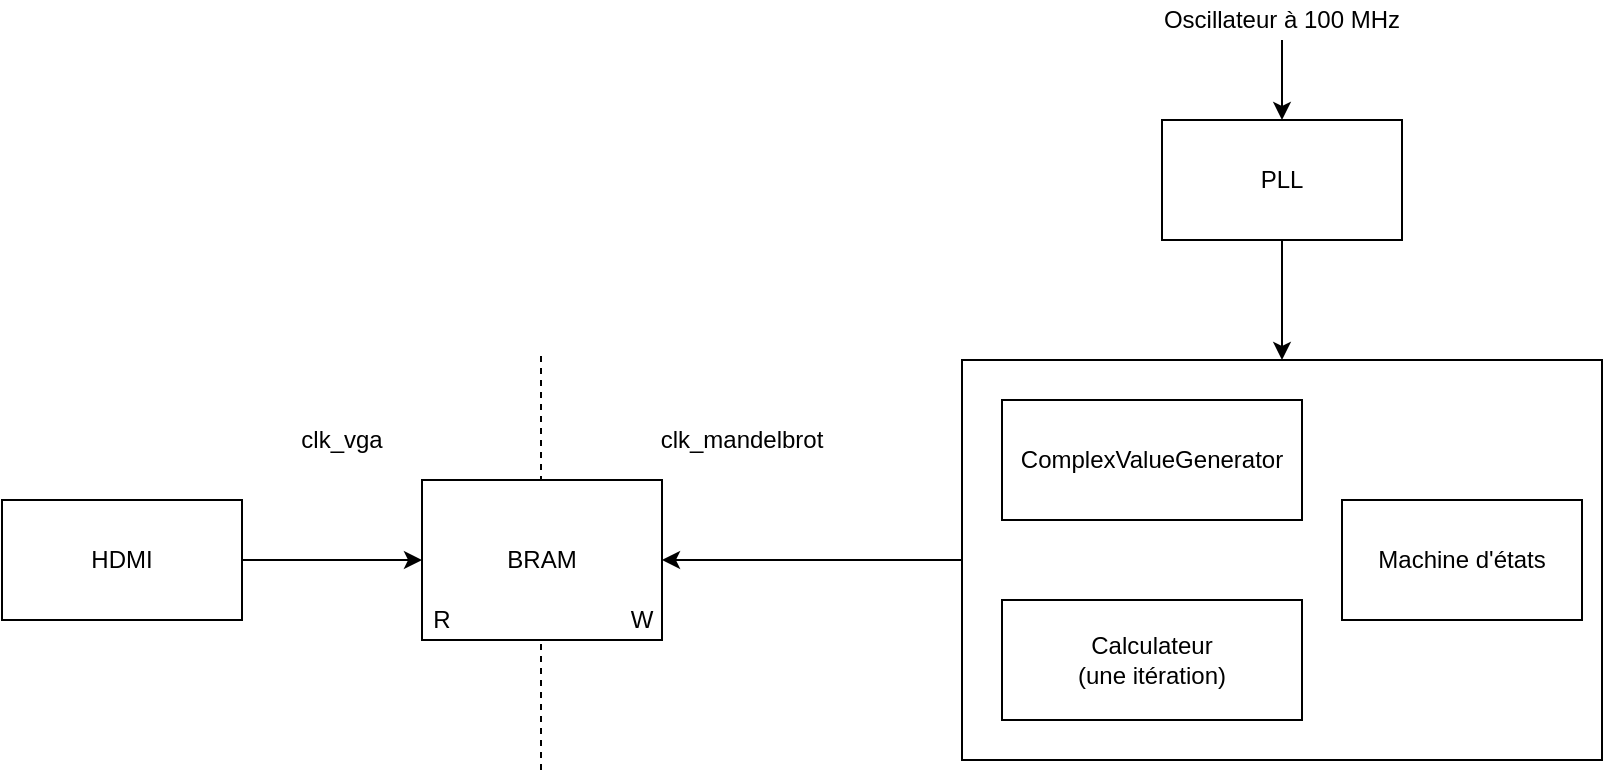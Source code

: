 <mxfile version="12.2.2" type="device" pages="3"><diagram id="6uSh29UqsobEie90U07T" name="Page-1"><mxGraphModel dx="1024" dy="593" grid="1" gridSize="10" guides="1" tooltips="1" connect="1" arrows="1" fold="1" page="1" pageScale="1" pageWidth="1169" pageHeight="827" math="0" shadow="0"><root><mxCell id="0"/><mxCell id="1" parent="0"/><mxCell id="uINwMvJ-zrlAiaHfWEOn-2" value="" style="endArrow=none;dashed=1;html=1;" parent="1" edge="1"><mxGeometry width="50" height="50" relative="1" as="geometry"><mxPoint x="429.5" y="485" as="sourcePoint"/><mxPoint x="429.5" y="275" as="targetPoint"/></mxGeometry></mxCell><mxCell id="uINwMvJ-zrlAiaHfWEOn-1" value="BRAM" style="rounded=0;whiteSpace=wrap;html=1;" parent="1" vertex="1"><mxGeometry x="370" y="340" width="120" height="80" as="geometry"/></mxCell><mxCell id="uINwMvJ-zrlAiaHfWEOn-12" style="edgeStyle=orthogonalEdgeStyle;rounded=0;orthogonalLoop=1;jettySize=auto;html=1;exitX=0;exitY=0.5;exitDx=0;exitDy=0;" parent="1" source="uINwMvJ-zrlAiaHfWEOn-3" target="uINwMvJ-zrlAiaHfWEOn-1" edge="1"><mxGeometry relative="1" as="geometry"/></mxCell><mxCell id="uINwMvJ-zrlAiaHfWEOn-3" value="" style="rounded=0;whiteSpace=wrap;html=1;" parent="1" vertex="1"><mxGeometry x="640" y="280" width="320" height="200" as="geometry"/></mxCell><mxCell id="uINwMvJ-zrlAiaHfWEOn-4" value="ComplexValueGenerator" style="rounded=0;whiteSpace=wrap;html=1;" parent="1" vertex="1"><mxGeometry x="660" y="300" width="150" height="60" as="geometry"/></mxCell><mxCell id="uINwMvJ-zrlAiaHfWEOn-5" value="Calculateur&lt;br&gt;(une itération)" style="rounded=0;whiteSpace=wrap;html=1;" parent="1" vertex="1"><mxGeometry x="660" y="400" width="150" height="60" as="geometry"/></mxCell><mxCell id="uINwMvJ-zrlAiaHfWEOn-6" value="Machine d'états" style="rounded=0;whiteSpace=wrap;html=1;" parent="1" vertex="1"><mxGeometry x="830" y="350" width="120" height="60" as="geometry"/></mxCell><mxCell id="uINwMvJ-zrlAiaHfWEOn-13" style="edgeStyle=orthogonalEdgeStyle;rounded=0;orthogonalLoop=1;jettySize=auto;html=1;entryX=0.5;entryY=0;entryDx=0;entryDy=0;" parent="1" source="uINwMvJ-zrlAiaHfWEOn-7" target="uINwMvJ-zrlAiaHfWEOn-3" edge="1"><mxGeometry relative="1" as="geometry"/></mxCell><mxCell id="uINwMvJ-zrlAiaHfWEOn-7" value="PLL" style="rounded=0;whiteSpace=wrap;html=1;" parent="1" vertex="1"><mxGeometry x="740" y="160" width="120" height="60" as="geometry"/></mxCell><mxCell id="uINwMvJ-zrlAiaHfWEOn-8" value="clk_vga" style="text;html=1;strokeColor=none;fillColor=none;align=center;verticalAlign=middle;whiteSpace=wrap;rounded=0;" parent="1" vertex="1"><mxGeometry x="310" y="310" width="40" height="20" as="geometry"/></mxCell><mxCell id="uINwMvJ-zrlAiaHfWEOn-9" value="clk_mandelbrot" style="text;html=1;strokeColor=none;fillColor=none;align=center;verticalAlign=middle;whiteSpace=wrap;rounded=0;" parent="1" vertex="1"><mxGeometry x="510" y="310" width="40" height="20" as="geometry"/></mxCell><mxCell id="uINwMvJ-zrlAiaHfWEOn-11" value="" style="edgeStyle=orthogonalEdgeStyle;rounded=0;orthogonalLoop=1;jettySize=auto;html=1;" parent="1" source="uINwMvJ-zrlAiaHfWEOn-10" target="uINwMvJ-zrlAiaHfWEOn-7" edge="1"><mxGeometry relative="1" as="geometry"/></mxCell><mxCell id="uINwMvJ-zrlAiaHfWEOn-10" value="Oscillateur à 100 MHz" style="text;html=1;strokeColor=none;fillColor=none;align=center;verticalAlign=middle;whiteSpace=wrap;rounded=0;" parent="1" vertex="1"><mxGeometry x="730" y="100" width="140" height="20" as="geometry"/></mxCell><mxCell id="uINwMvJ-zrlAiaHfWEOn-15" style="edgeStyle=orthogonalEdgeStyle;rounded=0;orthogonalLoop=1;jettySize=auto;html=1;" parent="1" source="uINwMvJ-zrlAiaHfWEOn-14" target="uINwMvJ-zrlAiaHfWEOn-1" edge="1"><mxGeometry relative="1" as="geometry"/></mxCell><mxCell id="uINwMvJ-zrlAiaHfWEOn-14" value="HDMI" style="rounded=0;whiteSpace=wrap;html=1;" parent="1" vertex="1"><mxGeometry x="160" y="350" width="120" height="60" as="geometry"/></mxCell><mxCell id="uINwMvJ-zrlAiaHfWEOn-16" value="R" style="text;html=1;strokeColor=none;fillColor=none;align=center;verticalAlign=middle;whiteSpace=wrap;rounded=0;" parent="1" vertex="1"><mxGeometry x="360" y="400" width="40" height="20" as="geometry"/></mxCell><mxCell id="uINwMvJ-zrlAiaHfWEOn-17" value="W" style="text;html=1;strokeColor=none;fillColor=none;align=center;verticalAlign=middle;whiteSpace=wrap;rounded=0;" parent="1" vertex="1"><mxGeometry x="460" y="400" width="40" height="20" as="geometry"/></mxCell></root></mxGraphModel></diagram><diagram id="dyAbdDl3uApgJ-lvfLtX" name="Page-2"><mxGraphModel dx="2374" dy="698" grid="1" gridSize="10" guides="1" tooltips="1" connect="1" arrows="1" fold="1" page="1" pageScale="1" pageWidth="1169" pageHeight="827" math="0" shadow="0"><root><mxCell id="CDh58kRfmwzvpzIaVB3S-0"/><mxCell id="CDh58kRfmwzvpzIaVB3S-1" parent="CDh58kRfmwzvpzIaVB3S-0"/><mxCell id="CDh58kRfmwzvpzIaVB3S-3" value="ComplexValueGenerator" style="rounded=0;whiteSpace=wrap;html=1;" parent="CDh58kRfmwzvpzIaVB3S-1" vertex="1"><mxGeometry x="394" y="90" width="380" height="160" as="geometry"/></mxCell><mxCell id="CDh58kRfmwzvpzIaVB3S-4" value="Calculateur&lt;br&gt;(une itération)" style="rounded=0;whiteSpace=wrap;html=1;" parent="CDh58kRfmwzvpzIaVB3S-1" vertex="1"><mxGeometry x="394" y="372" width="380" height="120" as="geometry"/></mxCell><mxCell id="CDh58kRfmwzvpzIaVB3S-5" value="Machine d'états" style="rounded=0;whiteSpace=wrap;html=1;" parent="CDh58kRfmwzvpzIaVB3S-1" vertex="1"><mxGeometry x="894" y="367" width="120" height="113" as="geometry"/></mxCell><mxCell id="CDh58kRfmwzvpzIaVB3S-6" value="next_value" style="text;html=1;strokeColor=none;fillColor=none;align=left;verticalAlign=middle;whiteSpace=wrap;rounded=0;" parent="CDh58kRfmwzvpzIaVB3S-1" vertex="1"><mxGeometry x="404" y="100" width="40" height="20" as="geometry"/></mxCell><mxCell id="CDh58kRfmwzvpzIaVB3S-7" value="c_inc_RE" style="text;html=1;strokeColor=none;fillColor=none;align=left;verticalAlign=middle;whiteSpace=wrap;rounded=0;" parent="CDh58kRfmwzvpzIaVB3S-1" vertex="1"><mxGeometry x="404" y="130" width="40" height="20" as="geometry"/></mxCell><mxCell id="CDh58kRfmwzvpzIaVB3S-9" value="c_inc_IM" style="text;html=1;strokeColor=none;fillColor=none;align=left;verticalAlign=middle;whiteSpace=wrap;rounded=0;" parent="CDh58kRfmwzvpzIaVB3S-1" vertex="1"><mxGeometry x="404" y="160" width="40" height="20" as="geometry"/></mxCell><mxCell id="CDh58kRfmwzvpzIaVB3S-10" value="c_top_left_RE" style="text;html=1;strokeColor=none;fillColor=none;align=left;verticalAlign=middle;whiteSpace=wrap;rounded=0;" parent="CDh58kRfmwzvpzIaVB3S-1" vertex="1"><mxGeometry x="404" y="190" width="40" height="20" as="geometry"/></mxCell><mxCell id="CDh58kRfmwzvpzIaVB3S-11" value="C_top_left_IM" style="text;html=1;strokeColor=none;fillColor=none;align=left;verticalAlign=middle;whiteSpace=wrap;rounded=0;" parent="CDh58kRfmwzvpzIaVB3S-1" vertex="1"><mxGeometry x="404" y="220" width="40" height="20" as="geometry"/></mxCell><mxCell id="CDh58kRfmwzvpzIaVB3S-12" value="c_real" style="text;html=1;strokeColor=none;fillColor=none;align=right;verticalAlign=middle;whiteSpace=wrap;rounded=0;" parent="CDh58kRfmwzvpzIaVB3S-1" vertex="1"><mxGeometry x="724" y="100" width="40" height="20" as="geometry"/></mxCell><mxCell id="CDh58kRfmwzvpzIaVB3S-13" value="c_imaginary" style="text;html=1;strokeColor=none;fillColor=none;align=right;verticalAlign=middle;whiteSpace=wrap;rounded=0;" parent="CDh58kRfmwzvpzIaVB3S-1" vertex="1"><mxGeometry x="724" y="130" width="40" height="20" as="geometry"/></mxCell><mxCell id="CDh58kRfmwzvpzIaVB3S-14" value="x_screen" style="text;html=1;strokeColor=none;fillColor=none;align=right;verticalAlign=middle;whiteSpace=wrap;rounded=0;" parent="CDh58kRfmwzvpzIaVB3S-1" vertex="1"><mxGeometry x="724" y="160" width="40" height="20" as="geometry"/></mxCell><mxCell id="CDh58kRfmwzvpzIaVB3S-16" value="y_screen" style="text;html=1;strokeColor=none;fillColor=none;align=right;verticalAlign=middle;whiteSpace=wrap;rounded=0;" parent="CDh58kRfmwzvpzIaVB3S-1" vertex="1"><mxGeometry x="724" y="190" width="40" height="20" as="geometry"/></mxCell><mxCell id="CDh58kRfmwzvpzIaVB3S-17" value="Zrn" style="text;html=1;strokeColor=none;fillColor=none;align=left;verticalAlign=middle;whiteSpace=wrap;rounded=0;" parent="CDh58kRfmwzvpzIaVB3S-1" vertex="1"><mxGeometry x="404" y="382" width="40" height="20" as="geometry"/></mxCell><mxCell id="CDh58kRfmwzvpzIaVB3S-19" value="Zin" style="text;html=1;strokeColor=none;fillColor=none;align=left;verticalAlign=middle;whiteSpace=wrap;rounded=0;" parent="CDh58kRfmwzvpzIaVB3S-1" vertex="1"><mxGeometry x="404" y="405" width="40" height="20" as="geometry"/></mxCell><mxCell id="CDh58kRfmwzvpzIaVB3S-20" value="Cr" style="text;html=1;strokeColor=none;fillColor=none;align=left;verticalAlign=middle;whiteSpace=wrap;rounded=0;" parent="CDh58kRfmwzvpzIaVB3S-1" vertex="1"><mxGeometry x="404" y="427" width="40" height="20" as="geometry"/></mxCell><mxCell id="CDh58kRfmwzvpzIaVB3S-21" value="Ci" style="text;html=1;strokeColor=none;fillColor=none;align=left;verticalAlign=middle;whiteSpace=wrap;rounded=0;" parent="CDh58kRfmwzvpzIaVB3S-1" vertex="1"><mxGeometry x="404" y="452" width="40" height="20" as="geometry"/></mxCell><mxCell id="CDh58kRfmwzvpzIaVB3S-22" value="Zr(n+1)" style="text;html=1;strokeColor=none;fillColor=none;align=right;verticalAlign=middle;whiteSpace=wrap;rounded=0;" parent="CDh58kRfmwzvpzIaVB3S-1" vertex="1"><mxGeometry x="724" y="382" width="40" height="20" as="geometry"/></mxCell><mxCell id="CDh58kRfmwzvpzIaVB3S-24" value="Zi(n+1)" style="text;html=1;strokeColor=none;fillColor=none;align=right;verticalAlign=middle;whiteSpace=wrap;rounded=0;" parent="CDh58kRfmwzvpzIaVB3S-1" vertex="1"><mxGeometry x="724" y="407" width="40" height="20" as="geometry"/></mxCell><mxCell id="CDh58kRfmwzvpzIaVB3S-25" value="somme_diverg" style="text;html=1;strokeColor=none;fillColor=none;align=right;verticalAlign=middle;whiteSpace=wrap;rounded=0;" parent="CDh58kRfmwzvpzIaVB3S-1" vertex="1"><mxGeometry x="724" y="432" width="40" height="20" as="geometry"/></mxCell><mxCell id="CDh58kRfmwzvpzIaVB3S-29" value="" style="endArrow=none;html=1;entryX=0;entryY=0.594;entryDx=0;entryDy=0;entryPerimeter=0;" parent="CDh58kRfmwzvpzIaVB3S-1" target="CDh58kRfmwzvpzIaVB3S-4" edge="1"><mxGeometry width="50" height="50" relative="1" as="geometry"><mxPoint x="774" y="110" as="sourcePoint"/><mxPoint x="394" y="400" as="targetPoint"/><Array as="points"><mxPoint x="834" y="110"/><mxPoint x="834" y="280"/><mxPoint x="334" y="285"/><mxPoint x="334" y="443"/></Array></mxGeometry></mxCell><mxCell id="CDh58kRfmwzvpzIaVB3S-30" value="" style="endArrow=none;html=1;exitX=1.005;exitY=0.316;exitDx=0;exitDy=0;exitPerimeter=0;entryX=0;entryY=0.75;entryDx=0;entryDy=0;" parent="CDh58kRfmwzvpzIaVB3S-1" source="CDh58kRfmwzvpzIaVB3S-3" target="CDh58kRfmwzvpzIaVB3S-4" edge="1"><mxGeometry width="50" height="50" relative="1" as="geometry"><mxPoint x="759" y="133" as="sourcePoint"/><mxPoint x="379.0" y="423" as="targetPoint"/><Array as="points"><mxPoint x="814" y="140"/><mxPoint x="814" y="270"/><mxPoint x="314" y="270"/><mxPoint x="314" y="462"/></Array></mxGeometry></mxCell><mxCell id="CDh58kRfmwzvpzIaVB3S-31" value="" style="endArrow=none;html=1;entryX=0;entryY=0.359;entryDx=0;entryDy=0;entryPerimeter=0;" parent="CDh58kRfmwzvpzIaVB3S-1" target="CDh58kRfmwzvpzIaVB3S-4" edge="1"><mxGeometry width="50" height="50" relative="1" as="geometry"><mxPoint x="894" y="400" as="sourcePoint"/><mxPoint x="391.72" y="415.2" as="targetPoint"/><Array as="points"><mxPoint x="844" y="400"/><mxPoint x="844" y="300"/><mxPoint x="354" y="300"/><mxPoint x="354" y="415"/></Array></mxGeometry></mxCell><mxCell id="CDh58kRfmwzvpzIaVB3S-32" value="" style="endArrow=none;html=1;entryX=0.002;entryY=0.165;entryDx=0;entryDy=0;entryPerimeter=0;" parent="CDh58kRfmwzvpzIaVB3S-1" target="CDh58kRfmwzvpzIaVB3S-4" edge="1"><mxGeometry width="50" height="50" relative="1" as="geometry"><mxPoint x="894" y="420" as="sourcePoint"/><mxPoint x="394" y="392" as="targetPoint"/><Array as="points"><mxPoint x="824" y="420"/><mxPoint x="824" y="320"/><mxPoint x="374" y="320"/><mxPoint x="374" y="392"/></Array></mxGeometry></mxCell><mxCell id="CDh58kRfmwzvpzIaVB3S-33" value="" style="endArrow=none;html=1;entryX=0;entryY=0.612;entryDx=0;entryDy=0;entryPerimeter=0;" parent="CDh58kRfmwzvpzIaVB3S-1" target="CDh58kRfmwzvpzIaVB3S-5" edge="1"><mxGeometry width="50" height="50" relative="1" as="geometry"><mxPoint x="774" y="392" as="sourcePoint"/><mxPoint x="876" y="437" as="targetPoint"/><Array as="points"><mxPoint x="804" y="392"/><mxPoint x="804" y="436"/></Array></mxGeometry></mxCell><mxCell id="CDh58kRfmwzvpzIaVB3S-34" value="" style="endArrow=none;html=1;entryX=0;entryY=0.75;entryDx=0;entryDy=0;" parent="CDh58kRfmwzvpzIaVB3S-1" target="CDh58kRfmwzvpzIaVB3S-5" edge="1"><mxGeometry width="50" height="50" relative="1" as="geometry"><mxPoint x="774" y="417" as="sourcePoint"/><mxPoint x="873.76" y="462.448" as="targetPoint"/><Array as="points"><mxPoint x="794" y="417"/><mxPoint x="794" y="451"/></Array></mxGeometry></mxCell><mxCell id="CDh58kRfmwzvpzIaVB3S-35" value="BRAM" style="rounded=0;whiteSpace=wrap;html=1;" parent="CDh58kRfmwzvpzIaVB3S-1" vertex="1"><mxGeometry x="1054" y="369" width="115" height="113" as="geometry"/></mxCell><mxCell id="IBievpp_q9UmQLqSPtjK-0" value="Add" style="text;html=1;strokeColor=none;fillColor=none;align=left;verticalAlign=middle;whiteSpace=wrap;rounded=0;" parent="CDh58kRfmwzvpzIaVB3S-1" vertex="1"><mxGeometry x="1064" y="390" width="40" height="20" as="geometry"/></mxCell><mxCell id="IBievpp_q9UmQLqSPtjK-2" value="data" style="text;html=1;strokeColor=none;fillColor=none;align=left;verticalAlign=middle;whiteSpace=wrap;rounded=0;" parent="CDh58kRfmwzvpzIaVB3S-1" vertex="1"><mxGeometry x="1064" y="413" width="40" height="20" as="geometry"/></mxCell><mxCell id="IBievpp_q9UmQLqSPtjK-4" value="we" style="text;html=1;strokeColor=none;fillColor=none;align=left;verticalAlign=middle;whiteSpace=wrap;rounded=0;" parent="CDh58kRfmwzvpzIaVB3S-1" vertex="1"><mxGeometry x="1064" y="435" width="40" height="20" as="geometry"/></mxCell><mxCell id="o9ekhcMoLAnEQF7Mk-5W-1" value="" style="endArrow=none;html=1;" parent="CDh58kRfmwzvpzIaVB3S-1" edge="1"><mxGeometry width="50" height="50" relative="1" as="geometry"><mxPoint x="893" y="377" as="sourcePoint"/><mxPoint x="394" y="110" as="targetPoint"/><Array as="points"><mxPoint x="864" y="377"/><mxPoint x="864" y="70"/><mxPoint x="364" y="70"/><mxPoint x="364" y="110"/></Array></mxGeometry></mxCell><mxCell id="o9ekhcMoLAnEQF7Mk-5W-5" value="" style="endArrow=none;html=1;" parent="CDh58kRfmwzvpzIaVB3S-1" edge="1"><mxGeometry width="50" height="50" relative="1" as="geometry"><mxPoint x="1014" y="446" as="sourcePoint"/><mxPoint x="1054" y="446" as="targetPoint"/></mxGeometry></mxCell><mxCell id="o9ekhcMoLAnEQF7Mk-5W-6" value="" style="endArrow=none;html=1;" parent="CDh58kRfmwzvpzIaVB3S-1" edge="1"><mxGeometry width="50" height="50" relative="1" as="geometry"><mxPoint x="1014" y="424.5" as="sourcePoint"/><mxPoint x="1054" y="424.5" as="targetPoint"/></mxGeometry></mxCell><mxCell id="o9ekhcMoLAnEQF7Mk-5W-7" value="" style="endArrow=none;html=1;" parent="CDh58kRfmwzvpzIaVB3S-1" edge="1"><mxGeometry width="50" height="50" relative="1" as="geometry"><mxPoint x="1014" y="400" as="sourcePoint"/><mxPoint x="1054" y="400" as="targetPoint"/></mxGeometry></mxCell><mxCell id="LOCyjAiC-47GTdMBzrMR-2" style="edgeStyle=orthogonalEdgeStyle;rounded=0;orthogonalLoop=1;jettySize=auto;html=1;exitX=1;exitY=0.5;exitDx=0;exitDy=-5;exitPerimeter=0;entryX=0;entryY=0.314;entryDx=0;entryDy=0;entryPerimeter=0;endArrow=none;endFill=0;" edge="1" parent="CDh58kRfmwzvpzIaVB3S-1" source="LOCyjAiC-47GTdMBzrMR-0" target="CDh58kRfmwzvpzIaVB3S-3"><mxGeometry relative="1" as="geometry"/></mxCell><mxCell id="LOCyjAiC-47GTdMBzrMR-5" style="edgeStyle=orthogonalEdgeStyle;rounded=0;orthogonalLoop=1;jettySize=auto;html=1;exitX=0.3;exitY=1;exitDx=10;exitDy=0;exitPerimeter=0;entryX=1;entryY=0.5;entryDx=0;entryDy=0;endArrow=none;endFill=0;" edge="1" parent="CDh58kRfmwzvpzIaVB3S-1" source="LOCyjAiC-47GTdMBzrMR-0" target="LOCyjAiC-47GTdMBzrMR-3"><mxGeometry relative="1" as="geometry"><Array as="points"><mxPoint x="144" y="180"/><mxPoint x="144" y="180"/></Array></mxGeometry></mxCell><UserObject label="Mux" id="LOCyjAiC-47GTdMBzrMR-0"><mxCell style="shadow=0;dashed=0;align=center;html=1;strokeWidth=1;shape=mxgraph.electrical.abstract.mux2;" vertex="1" parent="CDh58kRfmwzvpzIaVB3S-1"><mxGeometry x="144" y="110" width="50" height="70" as="geometry"/></mxCell></UserObject><mxCell id="LOCyjAiC-47GTdMBzrMR-3" value="compt_zoom_s" style="text;html=1;strokeColor=none;fillColor=none;align=center;verticalAlign=middle;whiteSpace=wrap;rounded=0;" vertex="1" parent="CDh58kRfmwzvpzIaVB3S-1"><mxGeometry x="4" y="170" width="100" height="20" as="geometry"/></mxCell><mxCell id="LOCyjAiC-47GTdMBzrMR-7" value="stepx_0" style="text;html=1;strokeColor=none;fillColor=none;align=center;verticalAlign=middle;whiteSpace=wrap;rounded=0;" vertex="1" parent="CDh58kRfmwzvpzIaVB3S-1"><mxGeometry x="94" y="117" width="40" height="20" as="geometry"/></mxCell><mxCell id="LOCyjAiC-47GTdMBzrMR-8" value="stepx_1" style="text;html=1;strokeColor=none;fillColor=none;align=center;verticalAlign=middle;whiteSpace=wrap;rounded=0;" vertex="1" parent="CDh58kRfmwzvpzIaVB3S-1"><mxGeometry x="94" y="140" width="40" height="20" as="geometry"/></mxCell><mxCell id="LOCyjAiC-47GTdMBzrMR-9" style="edgeStyle=orthogonalEdgeStyle;rounded=0;orthogonalLoop=1;jettySize=auto;html=1;exitX=0.3;exitY=1;exitDx=10;exitDy=0;exitPerimeter=0;entryX=1;entryY=0.5;entryDx=0;entryDy=0;endArrow=none;endFill=0;" edge="1" parent="CDh58kRfmwzvpzIaVB3S-1" source="LOCyjAiC-47GTdMBzrMR-10" target="LOCyjAiC-47GTdMBzrMR-11"><mxGeometry relative="1" as="geometry"><Array as="points"><mxPoint x="144" y="270"/><mxPoint x="144" y="270"/></Array></mxGeometry></mxCell><mxCell id="LOCyjAiC-47GTdMBzrMR-16" style="edgeStyle=orthogonalEdgeStyle;rounded=0;orthogonalLoop=1;jettySize=auto;html=1;exitX=1;exitY=0.5;exitDx=0;exitDy=-5;exitPerimeter=0;entryX=0;entryY=0.5;entryDx=0;entryDy=0;endArrow=none;endFill=0;" edge="1" parent="CDh58kRfmwzvpzIaVB3S-1" source="LOCyjAiC-47GTdMBzrMR-10" target="CDh58kRfmwzvpzIaVB3S-3"><mxGeometry relative="1" as="geometry"><Array as="points"><mxPoint x="224" y="230"/><mxPoint x="224" y="170"/></Array></mxGeometry></mxCell><UserObject label="Mux" id="LOCyjAiC-47GTdMBzrMR-10"><mxCell style="shadow=0;dashed=0;align=center;html=1;strokeWidth=1;shape=mxgraph.electrical.abstract.mux2;" vertex="1" parent="CDh58kRfmwzvpzIaVB3S-1"><mxGeometry x="144" y="200" width="50" height="70" as="geometry"/></mxCell></UserObject><mxCell id="LOCyjAiC-47GTdMBzrMR-11" value="compt_zoom_s" style="text;html=1;strokeColor=none;fillColor=none;align=center;verticalAlign=middle;whiteSpace=wrap;rounded=0;" vertex="1" parent="CDh58kRfmwzvpzIaVB3S-1"><mxGeometry x="4" y="260" width="100" height="20" as="geometry"/></mxCell><mxCell id="LOCyjAiC-47GTdMBzrMR-12" value="stepy_0" style="text;html=1;strokeColor=none;fillColor=none;align=center;verticalAlign=middle;whiteSpace=wrap;rounded=0;" vertex="1" parent="CDh58kRfmwzvpzIaVB3S-1"><mxGeometry x="94" y="207" width="40" height="20" as="geometry"/></mxCell><mxCell id="LOCyjAiC-47GTdMBzrMR-13" value="stepy1" style="text;html=1;strokeColor=none;fillColor=none;align=center;verticalAlign=middle;whiteSpace=wrap;rounded=0;" vertex="1" parent="CDh58kRfmwzvpzIaVB3S-1"><mxGeometry x="94" y="230" width="40" height="20" as="geometry"/></mxCell><mxCell id="LOCyjAiC-47GTdMBzrMR-18" style="edgeStyle=orthogonalEdgeStyle;rounded=0;orthogonalLoop=1;jettySize=auto;html=1;exitX=0.3;exitY=1;exitDx=10;exitDy=0;exitPerimeter=0;entryX=1;entryY=0.5;entryDx=0;entryDy=0;endArrow=none;endFill=0;" edge="1" parent="CDh58kRfmwzvpzIaVB3S-1" source="LOCyjAiC-47GTdMBzrMR-19" target="LOCyjAiC-47GTdMBzrMR-20"><mxGeometry relative="1" as="geometry"><Array as="points"><mxPoint x="139" y="357"/><mxPoint x="139" y="357"/></Array></mxGeometry></mxCell><mxCell id="LOCyjAiC-47GTdMBzrMR-23" style="edgeStyle=orthogonalEdgeStyle;rounded=0;orthogonalLoop=1;jettySize=auto;html=1;exitX=1;exitY=0.5;exitDx=0;exitDy=-5;exitPerimeter=0;entryX=0;entryY=0.688;entryDx=0;entryDy=0;entryPerimeter=0;endArrow=none;endFill=0;" edge="1" parent="CDh58kRfmwzvpzIaVB3S-1" source="LOCyjAiC-47GTdMBzrMR-19" target="CDh58kRfmwzvpzIaVB3S-3"><mxGeometry relative="1" as="geometry"><Array as="points"><mxPoint x="244" y="317"/><mxPoint x="244" y="200"/></Array></mxGeometry></mxCell><UserObject label="Mux" id="LOCyjAiC-47GTdMBzrMR-19"><mxCell style="shadow=0;dashed=0;align=center;html=1;strokeWidth=1;shape=mxgraph.electrical.abstract.mux2;" vertex="1" parent="CDh58kRfmwzvpzIaVB3S-1"><mxGeometry x="139" y="287" width="50" height="70" as="geometry"/></mxCell></UserObject><mxCell id="LOCyjAiC-47GTdMBzrMR-20" value="compt_zoom_s" style="text;html=1;strokeColor=none;fillColor=none;align=center;verticalAlign=middle;whiteSpace=wrap;rounded=0;" vertex="1" parent="CDh58kRfmwzvpzIaVB3S-1"><mxGeometry x="-1" y="347" width="100" height="20" as="geometry"/></mxCell><mxCell id="LOCyjAiC-47GTdMBzrMR-21" value="top_left_RE_0" style="text;html=1;strokeColor=none;fillColor=none;align=center;verticalAlign=middle;whiteSpace=wrap;rounded=0;" vertex="1" parent="CDh58kRfmwzvpzIaVB3S-1"><mxGeometry x="74" y="297" width="40" height="20" as="geometry"/></mxCell><mxCell id="LOCyjAiC-47GTdMBzrMR-22" value="top_left_RE_1" style="text;html=1;strokeColor=none;fillColor=none;align=center;verticalAlign=middle;whiteSpace=wrap;rounded=0;" vertex="1" parent="CDh58kRfmwzvpzIaVB3S-1"><mxGeometry x="74" y="317" width="40" height="20" as="geometry"/></mxCell><mxCell id="LOCyjAiC-47GTdMBzrMR-24" style="edgeStyle=orthogonalEdgeStyle;rounded=0;orthogonalLoop=1;jettySize=auto;html=1;exitX=0.3;exitY=1;exitDx=10;exitDy=0;exitPerimeter=0;entryX=1;entryY=0.5;entryDx=0;entryDy=0;endArrow=none;endFill=0;" edge="1" parent="CDh58kRfmwzvpzIaVB3S-1" source="LOCyjAiC-47GTdMBzrMR-25" target="LOCyjAiC-47GTdMBzrMR-26"><mxGeometry relative="1" as="geometry"><Array as="points"><mxPoint x="139" y="440.5"/><mxPoint x="139" y="440.5"/></Array></mxGeometry></mxCell><mxCell id="LOCyjAiC-47GTdMBzrMR-29" style="edgeStyle=orthogonalEdgeStyle;rounded=0;orthogonalLoop=1;jettySize=auto;html=1;exitX=1;exitY=0.5;exitDx=0;exitDy=-5;exitPerimeter=0;entryX=0;entryY=0.893;entryDx=0;entryDy=0;entryPerimeter=0;endArrow=none;endFill=0;" edge="1" parent="CDh58kRfmwzvpzIaVB3S-1" source="LOCyjAiC-47GTdMBzrMR-25" target="CDh58kRfmwzvpzIaVB3S-3"><mxGeometry relative="1" as="geometry"><Array as="points"><mxPoint x="264" y="400"/><mxPoint x="264" y="233"/></Array></mxGeometry></mxCell><UserObject label="Mux" id="LOCyjAiC-47GTdMBzrMR-25"><mxCell style="shadow=0;dashed=0;align=center;html=1;strokeWidth=1;shape=mxgraph.electrical.abstract.mux2;" vertex="1" parent="CDh58kRfmwzvpzIaVB3S-1"><mxGeometry x="139" y="370.5" width="50" height="70" as="geometry"/></mxCell></UserObject><mxCell id="LOCyjAiC-47GTdMBzrMR-26" value="compt_zoom_s" style="text;html=1;strokeColor=none;fillColor=none;align=center;verticalAlign=middle;whiteSpace=wrap;rounded=0;" vertex="1" parent="CDh58kRfmwzvpzIaVB3S-1"><mxGeometry x="-1" y="430.5" width="100" height="20" as="geometry"/></mxCell><mxCell id="LOCyjAiC-47GTdMBzrMR-27" value="top_left_IM_0" style="text;html=1;strokeColor=none;fillColor=none;align=center;verticalAlign=middle;whiteSpace=wrap;rounded=0;" vertex="1" parent="CDh58kRfmwzvpzIaVB3S-1"><mxGeometry x="74" y="380.5" width="40" height="20" as="geometry"/></mxCell><mxCell id="LOCyjAiC-47GTdMBzrMR-28" value="top_left_IM_1" style="text;html=1;strokeColor=none;fillColor=none;align=center;verticalAlign=middle;whiteSpace=wrap;rounded=0;" vertex="1" parent="CDh58kRfmwzvpzIaVB3S-1"><mxGeometry x="74" y="400.5" width="40" height="20" as="geometry"/></mxCell></root></mxGraphModel></diagram><diagram id="N9x3BBQzdzP6yXqIsaFb" name="state_machine"><mxGraphModel dx="853" dy="494" grid="1" gridSize="10" guides="1" tooltips="1" connect="1" arrows="1" fold="1" page="1" pageScale="1" pageWidth="1169" pageHeight="827" math="0" shadow="0"><root><mxCell id="bExoU1aoWtaRNqKyE-4--0"/><mxCell id="bExoU1aoWtaRNqKyE-4--1" parent="bExoU1aoWtaRNqKyE-4--0"/><mxCell id="bExoU1aoWtaRNqKyE-4--4" value="" style="edgeStyle=orthogonalEdgeStyle;rounded=0;orthogonalLoop=1;jettySize=auto;html=1;endArrow=classic;endFill=1;" edge="1" parent="bExoU1aoWtaRNqKyE-4--1" source="bExoU1aoWtaRNqKyE-4--2" target="bExoU1aoWtaRNqKyE-4--3"><mxGeometry relative="1" as="geometry"/></mxCell><mxCell id="bExoU1aoWtaRNqKyE-4--2" value="idle" style="ellipse;whiteSpace=wrap;html=1;aspect=fixed;" vertex="1" parent="bExoU1aoWtaRNqKyE-4--1"><mxGeometry x="440" y="80" width="80" height="80" as="geometry"/></mxCell><mxCell id="bExoU1aoWtaRNqKyE-4--6" value="" style="edgeStyle=orthogonalEdgeStyle;rounded=0;orthogonalLoop=1;jettySize=auto;html=1;endArrow=classic;endFill=1;" edge="1" parent="bExoU1aoWtaRNqKyE-4--1" source="bExoU1aoWtaRNqKyE-4--3" target="bExoU1aoWtaRNqKyE-4--5"><mxGeometry relative="1" as="geometry"/></mxCell><mxCell id="bExoU1aoWtaRNqKyE-4--3" value="itération" style="ellipse;whiteSpace=wrap;html=1;aspect=fixed;" vertex="1" parent="bExoU1aoWtaRNqKyE-4--1"><mxGeometry x="440" y="319.5" width="80" height="80" as="geometry"/></mxCell><mxCell id="bExoU1aoWtaRNqKyE-4--9" style="edgeStyle=orthogonalEdgeStyle;rounded=0;orthogonalLoop=1;jettySize=auto;html=1;exitX=0.5;exitY=0;exitDx=0;exitDy=0;entryX=0;entryY=0;entryDx=0;entryDy=0;endArrow=classic;endFill=1;curved=1;" edge="1" parent="bExoU1aoWtaRNqKyE-4--1" source="bExoU1aoWtaRNqKyE-4--5" target="bExoU1aoWtaRNqKyE-4--3"><mxGeometry relative="1" as="geometry"><Array as="points"><mxPoint x="240" y="300"/><mxPoint x="452" y="300"/></Array></mxGeometry></mxCell><mxCell id="bExoU1aoWtaRNqKyE-4--5" value="write_mem" style="ellipse;whiteSpace=wrap;html=1;aspect=fixed;" vertex="1" parent="bExoU1aoWtaRNqKyE-4--1"><mxGeometry x="200" y="319.5" width="80" height="80" as="geometry"/></mxCell><mxCell id="bExoU1aoWtaRNqKyE-4--8" style="edgeStyle=orthogonalEdgeStyle;rounded=0;orthogonalLoop=1;jettySize=auto;html=1;entryX=0.5;entryY=0;entryDx=0;entryDy=0;endArrow=classic;endFill=1;" edge="1" parent="bExoU1aoWtaRNqKyE-4--1" source="bExoU1aoWtaRNqKyE-4--7" target="bExoU1aoWtaRNqKyE-4--2"><mxGeometry relative="1" as="geometry"/></mxCell><mxCell id="bExoU1aoWtaRNqKyE-4--7" value="reset = '1'" style="text;html=1;resizable=0;points=[];autosize=1;align=left;verticalAlign=top;spacingTop=-4;" vertex="1" parent="bExoU1aoWtaRNqKyE-4--1"><mxGeometry x="445" y="40" width="70" height="20" as="geometry"/></mxCell><mxCell id="bExoU1aoWtaRNqKyE-4--10" style="edgeStyle=orthogonalEdgeStyle;curved=1;rounded=0;orthogonalLoop=1;jettySize=auto;html=1;entryX=0.5;entryY=1;entryDx=0;entryDy=0;endArrow=classic;endFill=1;" edge="1" parent="bExoU1aoWtaRNqKyE-4--1" source="bExoU1aoWtaRNqKyE-4--3" target="bExoU1aoWtaRNqKyE-4--3"><mxGeometry relative="1" as="geometry"><Array as="points"><mxPoint x="540" y="359.5"/><mxPoint x="540" y="419.5"/><mxPoint x="480" y="419.5"/></Array></mxGeometry></mxCell><mxCell id="bExoU1aoWtaRNqKyE-4--11" value="Zr_in = 0&lt;br&gt;Zi_in = 0&lt;br&gt;iter =&amp;nbsp;&lt;br&gt;next_val = 0&lt;br&gt;we = 0" style="text;html=1;resizable=0;points=[];autosize=1;align=left;verticalAlign=top;spacingTop=-4;" vertex="1" parent="bExoU1aoWtaRNqKyE-4--1"><mxGeometry x="494" y="170" width="80" height="70" as="geometry"/></mxCell><mxCell id="bExoU1aoWtaRNqKyE-4--13" value="comp = 1 and iter &amp;lt; 200&lt;br&gt;&lt;br&gt;iter = iter+1&lt;br&gt;Zi_in = Zi_out&lt;br&gt;Zr_in = Zr_out&lt;br&gt;next_val = 0&lt;br&gt;we = 0" style="text;html=1;resizable=0;points=[];autosize=1;align=left;verticalAlign=top;spacingTop=-4;" vertex="1" parent="bExoU1aoWtaRNqKyE-4--1"><mxGeometry x="540" y="390" width="140" height="100" as="geometry"/></mxCell><mxCell id="bExoU1aoWtaRNqKyE-4--14" value="comp = 0 and iter &amp;gt;= 200&lt;br&gt;next_val = 0&lt;br&gt;we = 1&lt;br&gt;BRAMadd = y_screen &amp;amp; x_screen&lt;br&gt;BRAMdata = iter(8 downto 3)&amp;amp;&quot;011&quot;" style="text;html=1;" vertex="1" parent="bExoU1aoWtaRNqKyE-4--1"><mxGeometry x="280" y="360" width="460" height="30" as="geometry"/></mxCell><mxCell id="bExoU1aoWtaRNqKyE-4--15" value="next_val = 1&lt;br&gt;we = 0&lt;br&gt;iter = 0&lt;br&gt;Zi_in = 0&lt;br&gt;Zr_in = 0" style="text;html=1;" vertex="1" parent="bExoU1aoWtaRNqKyE-4--1"><mxGeometry x="310" y="220" width="460" height="30" as="geometry"/></mxCell></root></mxGraphModel></diagram></mxfile>